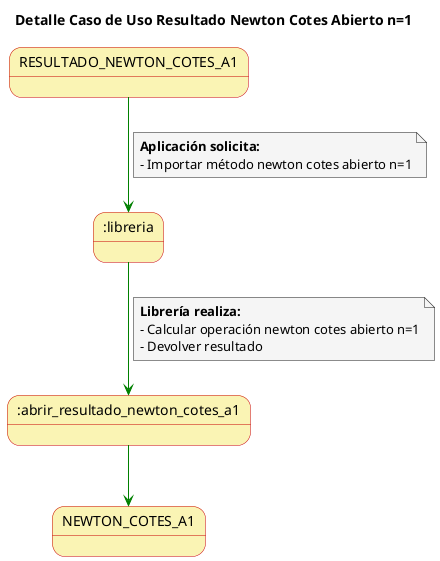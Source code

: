 @startuml

skinparam state {
  BackgroundColor #faf4b4
  BorderColor #c90000
}

skinparam note {
  BackgroundColor #f5f5f5
}

skinparam linetype polyline

title Detalle Caso de Uso Resultado Newton Cotes Abierto n=1

RESULTADO_NEWTON_COTES_A1-[#green]-> :libreria
note on link
  **Aplicación solicita:**
  - Importar método newton cotes abierto n=1
end note

:libreria -[#green]-> :abrir_resultado_newton_cotes_a1
note on link
  **Librería realiza:**
  - Calcular operación newton cotes abierto n=1
  - Devolver resultado
end note

:abrir_resultado_newton_cotes_a1-[#green]-> NEWTON_COTES_A1

@enduml
